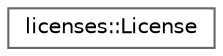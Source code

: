 digraph "类继承关系图"
{
 // LATEX_PDF_SIZE
  bgcolor="transparent";
  edge [fontname=Helvetica,fontsize=10,labelfontname=Helvetica,labelfontsize=10];
  node [fontname=Helvetica,fontsize=10,shape=box,height=0.2,width=0.4];
  rankdir="LR";
  Node0 [id="Node000000",label="licenses::License",height=0.2,width=0.4,color="grey40", fillcolor="white", style="filled",URL="$structlicenses_1_1_license.html",tooltip=" "];
}
